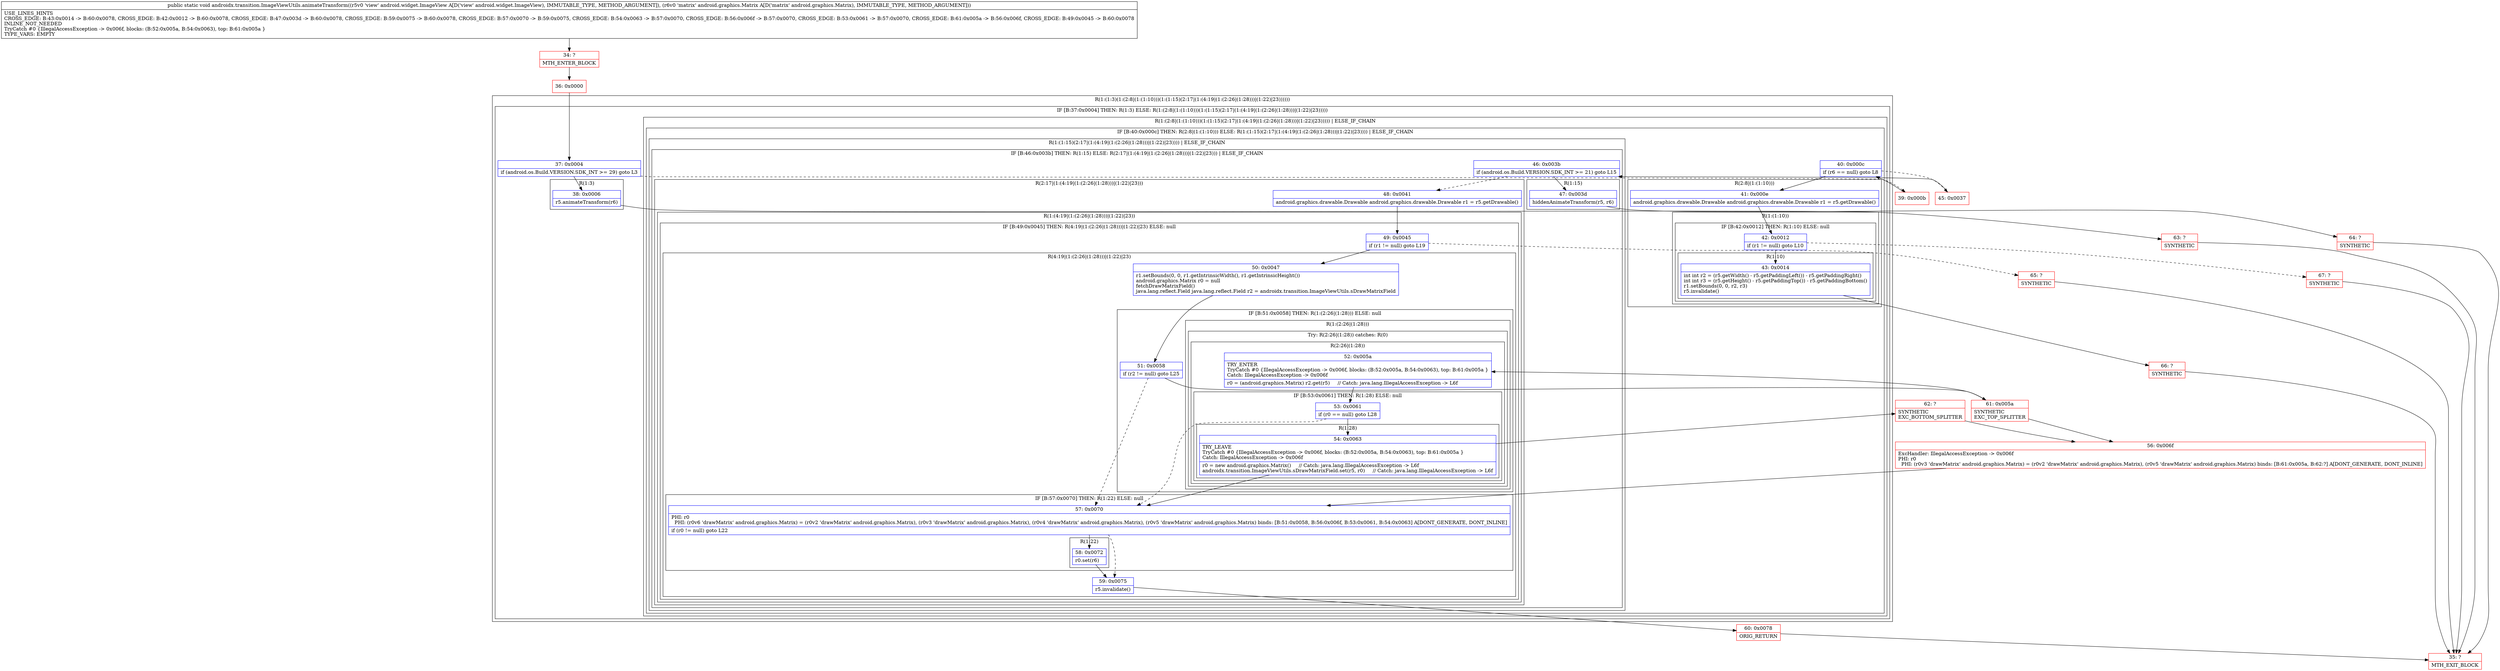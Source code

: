 digraph "CFG forandroidx.transition.ImageViewUtils.animateTransform(Landroid\/widget\/ImageView;Landroid\/graphics\/Matrix;)V" {
subgraph cluster_Region_833163711 {
label = "R(1:(1:3)(1:(2:8|(1:(1:10)))(1:(1:15)(2:17|(1:(4:19|(1:(2:26|(1:28)))|(1:22)|23))))))";
node [shape=record,color=blue];
subgraph cluster_IfRegion_193998733 {
label = "IF [B:37:0x0004] THEN: R(1:3) ELSE: R(1:(2:8|(1:(1:10)))(1:(1:15)(2:17|(1:(4:19|(1:(2:26|(1:28)))|(1:22)|23)))))";
node [shape=record,color=blue];
Node_37 [shape=record,label="{37\:\ 0x0004|if (android.os.Build.VERSION.SDK_INT \>= 29) goto L3\l}"];
subgraph cluster_Region_2035501631 {
label = "R(1:3)";
node [shape=record,color=blue];
Node_38 [shape=record,label="{38\:\ 0x0006|r5.animateTransform(r6)\l}"];
}
subgraph cluster_Region_1721333602 {
label = "R(1:(2:8|(1:(1:10)))(1:(1:15)(2:17|(1:(4:19|(1:(2:26|(1:28)))|(1:22)|23))))) | ELSE_IF_CHAIN\l";
node [shape=record,color=blue];
subgraph cluster_IfRegion_524592871 {
label = "IF [B:40:0x000c] THEN: R(2:8|(1:(1:10))) ELSE: R(1:(1:15)(2:17|(1:(4:19|(1:(2:26|(1:28)))|(1:22)|23)))) | ELSE_IF_CHAIN\l";
node [shape=record,color=blue];
Node_40 [shape=record,label="{40\:\ 0x000c|if (r6 == null) goto L8\l}"];
subgraph cluster_Region_421659059 {
label = "R(2:8|(1:(1:10)))";
node [shape=record,color=blue];
Node_41 [shape=record,label="{41\:\ 0x000e|android.graphics.drawable.Drawable android.graphics.drawable.Drawable r1 = r5.getDrawable()\l}"];
subgraph cluster_Region_354553541 {
label = "R(1:(1:10))";
node [shape=record,color=blue];
subgraph cluster_IfRegion_912775137 {
label = "IF [B:42:0x0012] THEN: R(1:10) ELSE: null";
node [shape=record,color=blue];
Node_42 [shape=record,label="{42\:\ 0x0012|if (r1 != null) goto L10\l}"];
subgraph cluster_Region_411673915 {
label = "R(1:10)";
node [shape=record,color=blue];
Node_43 [shape=record,label="{43\:\ 0x0014|int int r2 = (r5.getWidth() \- r5.getPaddingLeft()) \- r5.getPaddingRight()\lint int r3 = (r5.getHeight() \- r5.getPaddingTop()) \- r5.getPaddingBottom()\lr1.setBounds(0, 0, r2, r3)\lr5.invalidate()\l}"];
}
}
}
}
subgraph cluster_Region_1992535276 {
label = "R(1:(1:15)(2:17|(1:(4:19|(1:(2:26|(1:28)))|(1:22)|23)))) | ELSE_IF_CHAIN\l";
node [shape=record,color=blue];
subgraph cluster_IfRegion_1540155185 {
label = "IF [B:46:0x003b] THEN: R(1:15) ELSE: R(2:17|(1:(4:19|(1:(2:26|(1:28)))|(1:22)|23))) | ELSE_IF_CHAIN\l";
node [shape=record,color=blue];
Node_46 [shape=record,label="{46\:\ 0x003b|if (android.os.Build.VERSION.SDK_INT \>= 21) goto L15\l}"];
subgraph cluster_Region_1636106545 {
label = "R(1:15)";
node [shape=record,color=blue];
Node_47 [shape=record,label="{47\:\ 0x003d|hiddenAnimateTransform(r5, r6)\l}"];
}
subgraph cluster_Region_1203518187 {
label = "R(2:17|(1:(4:19|(1:(2:26|(1:28)))|(1:22)|23)))";
node [shape=record,color=blue];
Node_48 [shape=record,label="{48\:\ 0x0041|android.graphics.drawable.Drawable android.graphics.drawable.Drawable r1 = r5.getDrawable()\l}"];
subgraph cluster_Region_1683259362 {
label = "R(1:(4:19|(1:(2:26|(1:28)))|(1:22)|23))";
node [shape=record,color=blue];
subgraph cluster_IfRegion_1467185186 {
label = "IF [B:49:0x0045] THEN: R(4:19|(1:(2:26|(1:28)))|(1:22)|23) ELSE: null";
node [shape=record,color=blue];
Node_49 [shape=record,label="{49\:\ 0x0045|if (r1 != null) goto L19\l}"];
subgraph cluster_Region_1526325765 {
label = "R(4:19|(1:(2:26|(1:28)))|(1:22)|23)";
node [shape=record,color=blue];
Node_50 [shape=record,label="{50\:\ 0x0047|r1.setBounds(0, 0, r1.getIntrinsicWidth(), r1.getIntrinsicHeight())\landroid.graphics.Matrix r0 = null\lfetchDrawMatrixField()\ljava.lang.reflect.Field java.lang.reflect.Field r2 = androidx.transition.ImageViewUtils.sDrawMatrixField\l}"];
subgraph cluster_IfRegion_1122523010 {
label = "IF [B:51:0x0058] THEN: R(1:(2:26|(1:28))) ELSE: null";
node [shape=record,color=blue];
Node_51 [shape=record,label="{51\:\ 0x0058|if (r2 != null) goto L25\l}"];
subgraph cluster_Region_261819208 {
label = "R(1:(2:26|(1:28)))";
node [shape=record,color=blue];
subgraph cluster_TryCatchRegion_861044965 {
label = "Try: R(2:26|(1:28)) catches: R(0)";
node [shape=record,color=blue];
subgraph cluster_Region_1931186233 {
label = "R(2:26|(1:28))";
node [shape=record,color=blue];
Node_52 [shape=record,label="{52\:\ 0x005a|TRY_ENTER\lTryCatch #0 \{IllegalAccessException \-\> 0x006f, blocks: (B:52:0x005a, B:54:0x0063), top: B:61:0x005a \}\lCatch: IllegalAccessException \-\> 0x006f\l|r0 = (android.graphics.Matrix) r2.get(r5)     \/\/ Catch: java.lang.IllegalAccessException \-\> L6f\l}"];
subgraph cluster_IfRegion_430462755 {
label = "IF [B:53:0x0061] THEN: R(1:28) ELSE: null";
node [shape=record,color=blue];
Node_53 [shape=record,label="{53\:\ 0x0061|if (r0 == null) goto L28\l}"];
subgraph cluster_Region_1440122835 {
label = "R(1:28)";
node [shape=record,color=blue];
Node_54 [shape=record,label="{54\:\ 0x0063|TRY_LEAVE\lTryCatch #0 \{IllegalAccessException \-\> 0x006f, blocks: (B:52:0x005a, B:54:0x0063), top: B:61:0x005a \}\lCatch: IllegalAccessException \-\> 0x006f\l|r0 = new android.graphics.Matrix()     \/\/ Catch: java.lang.IllegalAccessException \-\> L6f\landroidx.transition.ImageViewUtils.sDrawMatrixField.set(r5, r0)     \/\/ Catch: java.lang.IllegalAccessException \-\> L6f\l}"];
}
}
}
subgraph cluster_Region_2056753975 {
label = "R(0) | ExcHandler: IllegalAccessException \-\> 0x006f\l";
node [shape=record,color=blue];
}
}
}
}
subgraph cluster_IfRegion_206858201 {
label = "IF [B:57:0x0070] THEN: R(1:22) ELSE: null";
node [shape=record,color=blue];
Node_57 [shape=record,label="{57\:\ 0x0070|PHI: r0 \l  PHI: (r0v6 'drawMatrix' android.graphics.Matrix) = (r0v2 'drawMatrix' android.graphics.Matrix), (r0v3 'drawMatrix' android.graphics.Matrix), (r0v4 'drawMatrix' android.graphics.Matrix), (r0v5 'drawMatrix' android.graphics.Matrix) binds: [B:51:0x0058, B:56:0x006f, B:53:0x0061, B:54:0x0063] A[DONT_GENERATE, DONT_INLINE]\l|if (r0 != null) goto L22\l}"];
subgraph cluster_Region_601994290 {
label = "R(1:22)";
node [shape=record,color=blue];
Node_58 [shape=record,label="{58\:\ 0x0072|r0.set(r6)\l}"];
}
}
Node_59 [shape=record,label="{59\:\ 0x0075|r5.invalidate()\l}"];
}
}
}
}
}
}
}
}
}
}
subgraph cluster_Region_2056753975 {
label = "R(0) | ExcHandler: IllegalAccessException \-\> 0x006f\l";
node [shape=record,color=blue];
}
Node_34 [shape=record,color=red,label="{34\:\ ?|MTH_ENTER_BLOCK\l}"];
Node_36 [shape=record,color=red,label="{36\:\ 0x0000}"];
Node_63 [shape=record,color=red,label="{63\:\ ?|SYNTHETIC\l}"];
Node_35 [shape=record,color=red,label="{35\:\ ?|MTH_EXIT_BLOCK\l}"];
Node_39 [shape=record,color=red,label="{39\:\ 0x000b}"];
Node_66 [shape=record,color=red,label="{66\:\ ?|SYNTHETIC\l}"];
Node_67 [shape=record,color=red,label="{67\:\ ?|SYNTHETIC\l}"];
Node_45 [shape=record,color=red,label="{45\:\ 0x0037}"];
Node_64 [shape=record,color=red,label="{64\:\ ?|SYNTHETIC\l}"];
Node_60 [shape=record,color=red,label="{60\:\ 0x0078|ORIG_RETURN\l}"];
Node_61 [shape=record,color=red,label="{61\:\ 0x005a|SYNTHETIC\lEXC_TOP_SPLITTER\l}"];
Node_62 [shape=record,color=red,label="{62\:\ ?|SYNTHETIC\lEXC_BOTTOM_SPLITTER\l}"];
Node_56 [shape=record,color=red,label="{56\:\ 0x006f|ExcHandler: IllegalAccessException \-\> 0x006f\lPHI: r0 \l  PHI: (r0v3 'drawMatrix' android.graphics.Matrix) = (r0v2 'drawMatrix' android.graphics.Matrix), (r0v5 'drawMatrix' android.graphics.Matrix) binds: [B:61:0x005a, B:62:?] A[DONT_GENERATE, DONT_INLINE]\l}"];
Node_65 [shape=record,color=red,label="{65\:\ ?|SYNTHETIC\l}"];
MethodNode[shape=record,label="{public static void androidx.transition.ImageViewUtils.animateTransform((r5v0 'view' android.widget.ImageView A[D('view' android.widget.ImageView), IMMUTABLE_TYPE, METHOD_ARGUMENT]), (r6v0 'matrix' android.graphics.Matrix A[D('matrix' android.graphics.Matrix), IMMUTABLE_TYPE, METHOD_ARGUMENT]))  | USE_LINES_HINTS\lCROSS_EDGE: B:43:0x0014 \-\> B:60:0x0078, CROSS_EDGE: B:42:0x0012 \-\> B:60:0x0078, CROSS_EDGE: B:47:0x003d \-\> B:60:0x0078, CROSS_EDGE: B:59:0x0075 \-\> B:60:0x0078, CROSS_EDGE: B:57:0x0070 \-\> B:59:0x0075, CROSS_EDGE: B:54:0x0063 \-\> B:57:0x0070, CROSS_EDGE: B:56:0x006f \-\> B:57:0x0070, CROSS_EDGE: B:53:0x0061 \-\> B:57:0x0070, CROSS_EDGE: B:61:0x005a \-\> B:56:0x006f, CROSS_EDGE: B:49:0x0045 \-\> B:60:0x0078\lINLINE_NOT_NEEDED\lTryCatch #0 \{IllegalAccessException \-\> 0x006f, blocks: (B:52:0x005a, B:54:0x0063), top: B:61:0x005a \}\lTYPE_VARS: EMPTY\l}"];
MethodNode -> Node_34;Node_37 -> Node_38;
Node_37 -> Node_39[style=dashed];
Node_38 -> Node_63;
Node_40 -> Node_41;
Node_40 -> Node_45[style=dashed];
Node_41 -> Node_42;
Node_42 -> Node_43;
Node_42 -> Node_67[style=dashed];
Node_43 -> Node_66;
Node_46 -> Node_47;
Node_46 -> Node_48[style=dashed];
Node_47 -> Node_64;
Node_48 -> Node_49;
Node_49 -> Node_50;
Node_49 -> Node_65[style=dashed];
Node_50 -> Node_51;
Node_51 -> Node_57[style=dashed];
Node_51 -> Node_61;
Node_52 -> Node_53;
Node_53 -> Node_54;
Node_53 -> Node_57[style=dashed];
Node_54 -> Node_57;
Node_54 -> Node_62;
Node_57 -> Node_58;
Node_57 -> Node_59[style=dashed];
Node_58 -> Node_59;
Node_59 -> Node_60;
Node_34 -> Node_36;
Node_36 -> Node_37;
Node_63 -> Node_35;
Node_39 -> Node_40;
Node_66 -> Node_35;
Node_67 -> Node_35;
Node_45 -> Node_46;
Node_64 -> Node_35;
Node_60 -> Node_35;
Node_61 -> Node_52;
Node_61 -> Node_56;
Node_62 -> Node_56;
Node_56 -> Node_57;
Node_65 -> Node_35;
}

